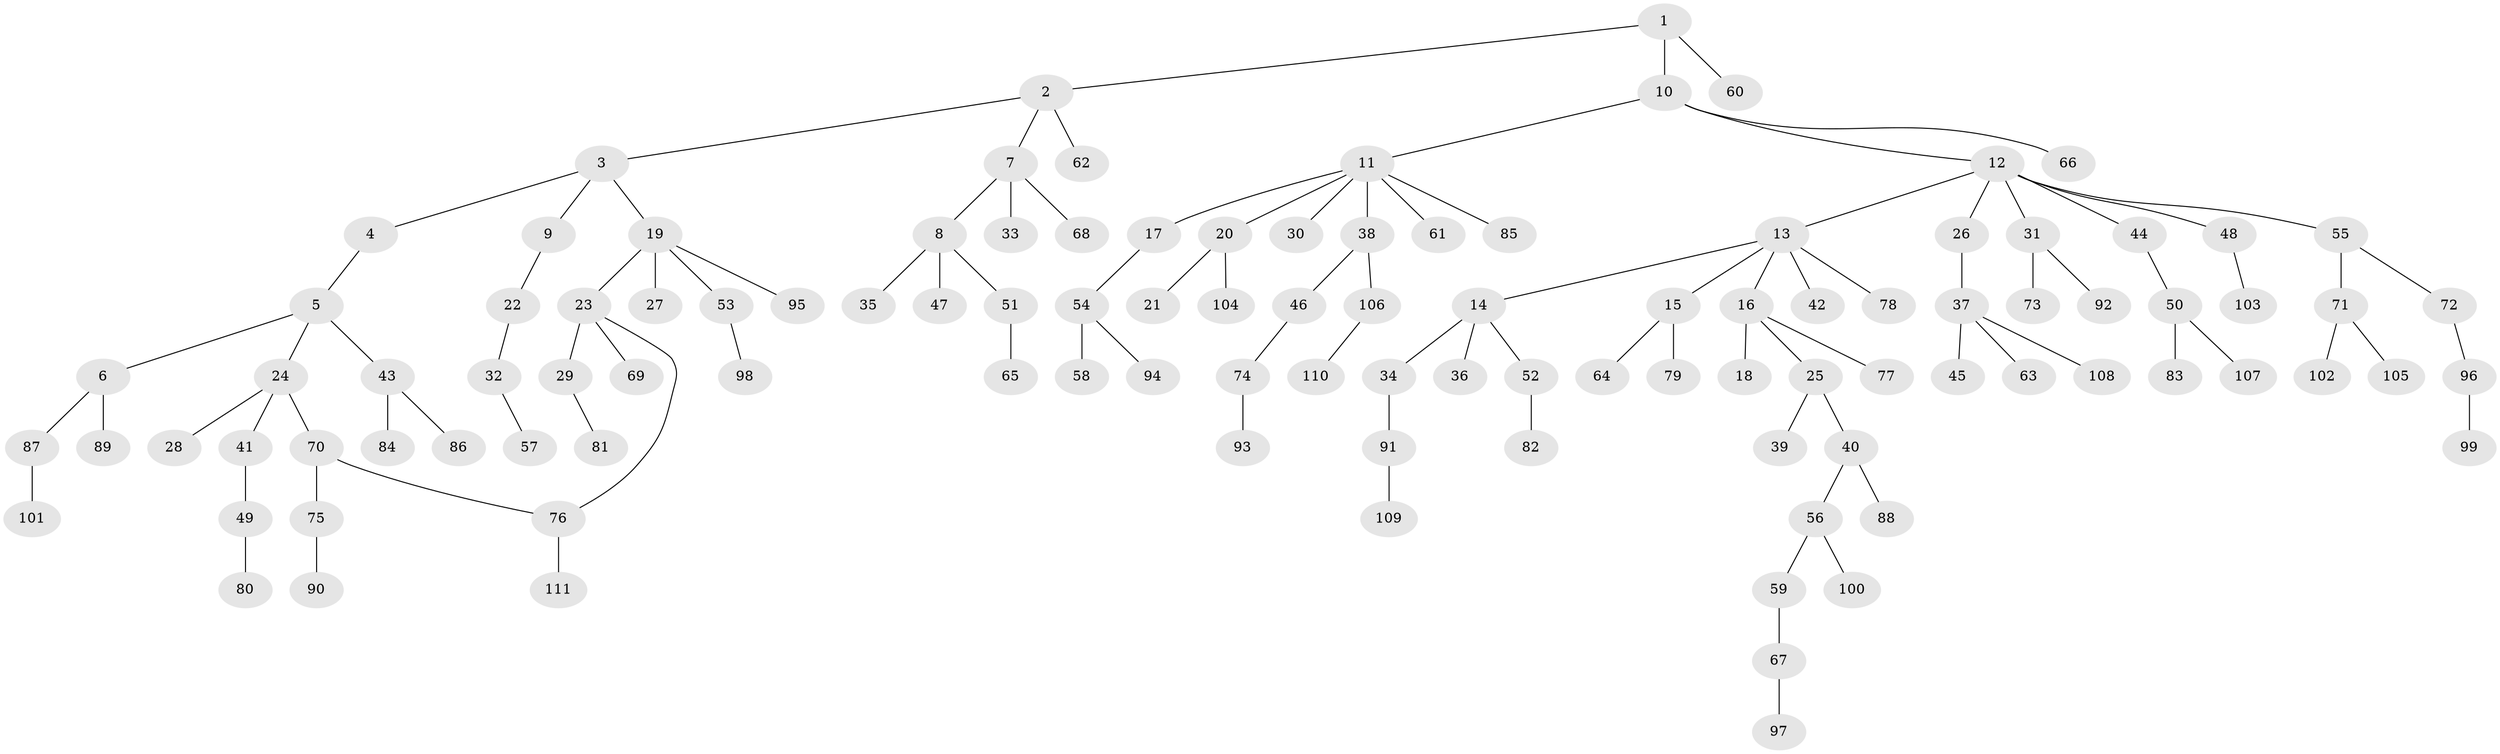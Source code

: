 // Generated by graph-tools (version 1.1) at 2025/10/02/27/25 16:10:53]
// undirected, 111 vertices, 111 edges
graph export_dot {
graph [start="1"]
  node [color=gray90,style=filled];
  1;
  2;
  3;
  4;
  5;
  6;
  7;
  8;
  9;
  10;
  11;
  12;
  13;
  14;
  15;
  16;
  17;
  18;
  19;
  20;
  21;
  22;
  23;
  24;
  25;
  26;
  27;
  28;
  29;
  30;
  31;
  32;
  33;
  34;
  35;
  36;
  37;
  38;
  39;
  40;
  41;
  42;
  43;
  44;
  45;
  46;
  47;
  48;
  49;
  50;
  51;
  52;
  53;
  54;
  55;
  56;
  57;
  58;
  59;
  60;
  61;
  62;
  63;
  64;
  65;
  66;
  67;
  68;
  69;
  70;
  71;
  72;
  73;
  74;
  75;
  76;
  77;
  78;
  79;
  80;
  81;
  82;
  83;
  84;
  85;
  86;
  87;
  88;
  89;
  90;
  91;
  92;
  93;
  94;
  95;
  96;
  97;
  98;
  99;
  100;
  101;
  102;
  103;
  104;
  105;
  106;
  107;
  108;
  109;
  110;
  111;
  1 -- 2;
  1 -- 10;
  1 -- 60;
  2 -- 3;
  2 -- 7;
  2 -- 62;
  3 -- 4;
  3 -- 9;
  3 -- 19;
  4 -- 5;
  5 -- 6;
  5 -- 24;
  5 -- 43;
  6 -- 87;
  6 -- 89;
  7 -- 8;
  7 -- 33;
  7 -- 68;
  8 -- 35;
  8 -- 47;
  8 -- 51;
  9 -- 22;
  10 -- 11;
  10 -- 12;
  10 -- 66;
  11 -- 17;
  11 -- 20;
  11 -- 30;
  11 -- 38;
  11 -- 61;
  11 -- 85;
  12 -- 13;
  12 -- 26;
  12 -- 31;
  12 -- 44;
  12 -- 48;
  12 -- 55;
  13 -- 14;
  13 -- 15;
  13 -- 16;
  13 -- 42;
  13 -- 78;
  14 -- 34;
  14 -- 36;
  14 -- 52;
  15 -- 64;
  15 -- 79;
  16 -- 18;
  16 -- 25;
  16 -- 77;
  17 -- 54;
  19 -- 23;
  19 -- 27;
  19 -- 53;
  19 -- 95;
  20 -- 21;
  20 -- 104;
  22 -- 32;
  23 -- 29;
  23 -- 69;
  23 -- 76;
  24 -- 28;
  24 -- 41;
  24 -- 70;
  25 -- 39;
  25 -- 40;
  26 -- 37;
  29 -- 81;
  31 -- 73;
  31 -- 92;
  32 -- 57;
  34 -- 91;
  37 -- 45;
  37 -- 63;
  37 -- 108;
  38 -- 46;
  38 -- 106;
  40 -- 56;
  40 -- 88;
  41 -- 49;
  43 -- 84;
  43 -- 86;
  44 -- 50;
  46 -- 74;
  48 -- 103;
  49 -- 80;
  50 -- 83;
  50 -- 107;
  51 -- 65;
  52 -- 82;
  53 -- 98;
  54 -- 58;
  54 -- 94;
  55 -- 71;
  55 -- 72;
  56 -- 59;
  56 -- 100;
  59 -- 67;
  67 -- 97;
  70 -- 75;
  70 -- 76;
  71 -- 102;
  71 -- 105;
  72 -- 96;
  74 -- 93;
  75 -- 90;
  76 -- 111;
  87 -- 101;
  91 -- 109;
  96 -- 99;
  106 -- 110;
}
